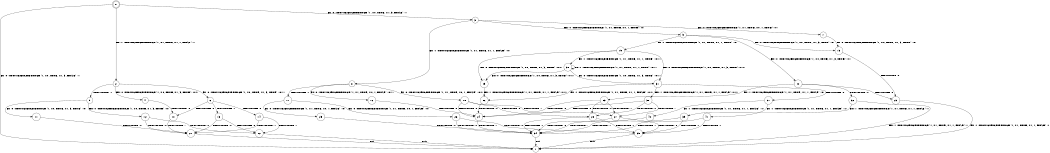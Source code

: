 digraph BCG {
size = "7, 10.5";
center = TRUE;
node [shape = circle];
0 [peripheries = 2];
0 -> 1 [label = "EX !0 !ATOMIC_EXCH_BRANCH (1, +0, TRUE, +1, 3, FALSE) !::"];
0 -> 2 [label = "EX !1 !ATOMIC_EXCH_BRANCH (1, +1, TRUE, +1, 1, FALSE) !::"];
0 -> 3 [label = "EX !0 !ATOMIC_EXCH_BRANCH (1, +0, TRUE, +1, 3, FALSE) !::"];
2 -> 4 [label = "EX !0 !ATOMIC_EXCH_BRANCH (1, +0, TRUE, +1, 3, TRUE) !:0:1:"];
2 -> 5 [label = "TERMINATE !1"];
2 -> 6 [label = "EX !0 !ATOMIC_EXCH_BRANCH (1, +0, TRUE, +1, 3, TRUE) !:0:1:"];
3 -> 7 [label = "EX !0 !ATOMIC_EXCH_BRANCH (1, +1, TRUE, +0, 1, TRUE) !:0:"];
3 -> 8 [label = "EX !1 !ATOMIC_EXCH_BRANCH (1, +1, TRUE, +1, 1, FALSE) !:0:"];
3 -> 9 [label = "EX !0 !ATOMIC_EXCH_BRANCH (1, +1, TRUE, +0, 1, TRUE) !:0:"];
4 -> 10 [label = "TERMINATE !0"];
5 -> 11 [label = "EX !0 !ATOMIC_EXCH_BRANCH (1, +0, TRUE, +1, 3, TRUE) !:0:"];
5 -> 12 [label = "EX !0 !ATOMIC_EXCH_BRANCH (1, +0, TRUE, +1, 3, TRUE) !:0:"];
6 -> 10 [label = "TERMINATE !0"];
6 -> 13 [label = "TERMINATE !1"];
6 -> 14 [label = "TERMINATE !0"];
7 -> 15 [label = "EX !0 !ATOMIC_EXCH_BRANCH (1, +0, TRUE, +1, 3, TRUE) !:0:"];
8 -> 16 [label = "EX !0 !ATOMIC_EXCH_BRANCH (1, +1, TRUE, +0, 1, FALSE) !:0:1:"];
8 -> 17 [label = "TERMINATE !1"];
8 -> 18 [label = "EX !0 !ATOMIC_EXCH_BRANCH (1, +1, TRUE, +0, 1, FALSE) !:0:1:"];
9 -> 15 [label = "EX !0 !ATOMIC_EXCH_BRANCH (1, +0, TRUE, +1, 3, TRUE) !:0:"];
9 -> 19 [label = "EX !1 !ATOMIC_EXCH_BRANCH (1, +1, TRUE, +1, 1, TRUE) !:0:"];
9 -> 20 [label = "EX !0 !ATOMIC_EXCH_BRANCH (1, +0, TRUE, +1, 3, TRUE) !:0:"];
10 -> 21 [label = "TERMINATE !1"];
11 -> 21 [label = "TERMINATE !0"];
12 -> 21 [label = "TERMINATE !0"];
12 -> 22 [label = "TERMINATE !0"];
13 -> 21 [label = "TERMINATE !0"];
13 -> 22 [label = "TERMINATE !0"];
14 -> 21 [label = "TERMINATE !1"];
14 -> 22 [label = "TERMINATE !1"];
15 -> 23 [label = "TERMINATE !0"];
16 -> 24 [label = "TERMINATE !0"];
17 -> 25 [label = "EX !0 !ATOMIC_EXCH_BRANCH (1, +1, TRUE, +0, 1, FALSE) !:0:"];
17 -> 26 [label = "EX !0 !ATOMIC_EXCH_BRANCH (1, +1, TRUE, +0, 1, FALSE) !:0:"];
18 -> 24 [label = "TERMINATE !0"];
18 -> 27 [label = "TERMINATE !1"];
18 -> 28 [label = "TERMINATE !0"];
19 -> 29 [label = "EX !0 !ATOMIC_EXCH_BRANCH (1, +0, TRUE, +1, 3, TRUE) !:0:1:"];
19 -> 30 [label = "EX !1 !ATOMIC_EXCH_BRANCH (1, +1, TRUE, +1, 1, TRUE) !:0:1:"];
19 -> 31 [label = "EX !0 !ATOMIC_EXCH_BRANCH (1, +0, TRUE, +1, 3, TRUE) !:0:1:"];
20 -> 23 [label = "TERMINATE !0"];
20 -> 32 [label = "TERMINATE !0"];
20 -> 33 [label = "EX !1 !ATOMIC_EXCH_BRANCH (1, +1, TRUE, +1, 1, FALSE) !:0:"];
21 -> 1 [label = "exit"];
22 -> 1 [label = "exit"];
23 -> 1 [label = "EX !1 !ATOMIC_EXCH_BRANCH (1, +1, TRUE, +1, 1, FALSE) !::"];
24 -> 34 [label = "TERMINATE !1"];
25 -> 34 [label = "TERMINATE !0"];
26 -> 34 [label = "TERMINATE !0"];
26 -> 35 [label = "TERMINATE !0"];
27 -> 34 [label = "TERMINATE !0"];
27 -> 35 [label = "TERMINATE !0"];
28 -> 34 [label = "TERMINATE !1"];
28 -> 35 [label = "TERMINATE !1"];
29 -> 36 [label = "EX !1 !ATOMIC_EXCH_BRANCH (1, +1, TRUE, +1, 1, FALSE) !:0:1:"];
30 -> 29 [label = "EX !0 !ATOMIC_EXCH_BRANCH (1, +0, TRUE, +1, 3, TRUE) !:0:1:"];
30 -> 30 [label = "EX !1 !ATOMIC_EXCH_BRANCH (1, +1, TRUE, +1, 1, TRUE) !:0:1:"];
30 -> 31 [label = "EX !0 !ATOMIC_EXCH_BRANCH (1, +0, TRUE, +1, 3, TRUE) !:0:1:"];
31 -> 36 [label = "EX !1 !ATOMIC_EXCH_BRANCH (1, +1, TRUE, +1, 1, FALSE) !:0:1:"];
31 -> 37 [label = "TERMINATE !0"];
31 -> 38 [label = "EX !1 !ATOMIC_EXCH_BRANCH (1, +1, TRUE, +1, 1, FALSE) !:0:1:"];
32 -> 1 [label = "EX !1 !ATOMIC_EXCH_BRANCH (1, +1, TRUE, +1, 1, FALSE) !::"];
32 -> 39 [label = "EX !1 !ATOMIC_EXCH_BRANCH (1, +1, TRUE, +1, 1, FALSE) !::"];
33 -> 24 [label = "TERMINATE !0"];
33 -> 27 [label = "TERMINATE !1"];
33 -> 28 [label = "TERMINATE !0"];
34 -> 1 [label = "exit"];
35 -> 1 [label = "exit"];
36 -> 24 [label = "TERMINATE !0"];
37 -> 40 [label = "EX !1 !ATOMIC_EXCH_BRANCH (1, +1, TRUE, +1, 1, FALSE) !:1:"];
37 -> 41 [label = "EX !1 !ATOMIC_EXCH_BRANCH (1, +1, TRUE, +1, 1, FALSE) !:1:"];
38 -> 24 [label = "TERMINATE !0"];
38 -> 27 [label = "TERMINATE !1"];
38 -> 28 [label = "TERMINATE !0"];
39 -> 34 [label = "TERMINATE !1"];
39 -> 35 [label = "TERMINATE !1"];
40 -> 34 [label = "TERMINATE !1"];
41 -> 34 [label = "TERMINATE !1"];
41 -> 35 [label = "TERMINATE !1"];
}
